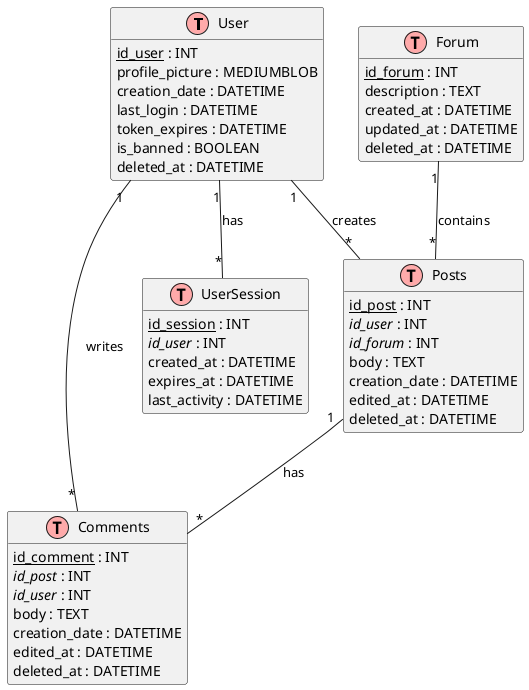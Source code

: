 @startuml
!define table(x) class x << (T,#FFAAAA) >>
!define primary_key(x) <u>x</u>
!define foreign_key(x) <i>x</i>

hide methods
hide stereotypes

' User table
table(User) {
  primary_key(id_user) : INT
  username : VARCHAR(50)
  password : VARCHAR(97)
  email : VARCHAR(100)
  profile_picture : MEDIUMBLOB
  profile_picture_type : VARCHAR(30)
  creation_date : DATETIME
  rank : ENUM('user', 'admin', 'moderator')
  last_login : DATETIME
  session_token : VARCHAR(255)
  token_expires : DATETIME
  is_banned : BOOLEAN
  deleted_at : DATETIME
}

' Forum table
table(Forum) {
  primary_key(id_forum) : INT
  title : VARCHAR(255)
  description : TEXT
  icon : VARCHAR(100)
  created_at : DATETIME
  updated_at : DATETIME
  deleted_at : DATETIME
}

' Posts table
table(Posts) {
  primary_key(id_post) : INT
  foreign_key(id_user) : INT
  foreign_key(id_forum) : INT
  title : VARCHAR(255)
  body : TEXT
  creation_date : DATETIME
  edited_at : DATETIME
  deleted_at : DATETIME
}

' Comments table
table(Comments) {
  primary_key(id_comment) : INT
  foreign_key(id_post) : INT
  foreign_key(id_user) : INT
  body : TEXT
  creation_date : DATETIME
  edited_at : DATETIME
  deleted_at : DATETIME
}

' UserSession table
table(UserSession) {
  primary_key(id_session) : INT
  foreign_key(id_user) : INT
  session_token : VARCHAR(255)
  created_at : DATETIME
  expires_at : DATETIME
  last_activity : DATETIME
}

' Relationships
User "1" -- "*" Posts : creates
User "1" -- "*" Comments : writes
User "1" -- "*" UserSession : has
Forum "1" -- "*" Posts : contains
Posts "1" -- "*" Comments : has

@enduml
